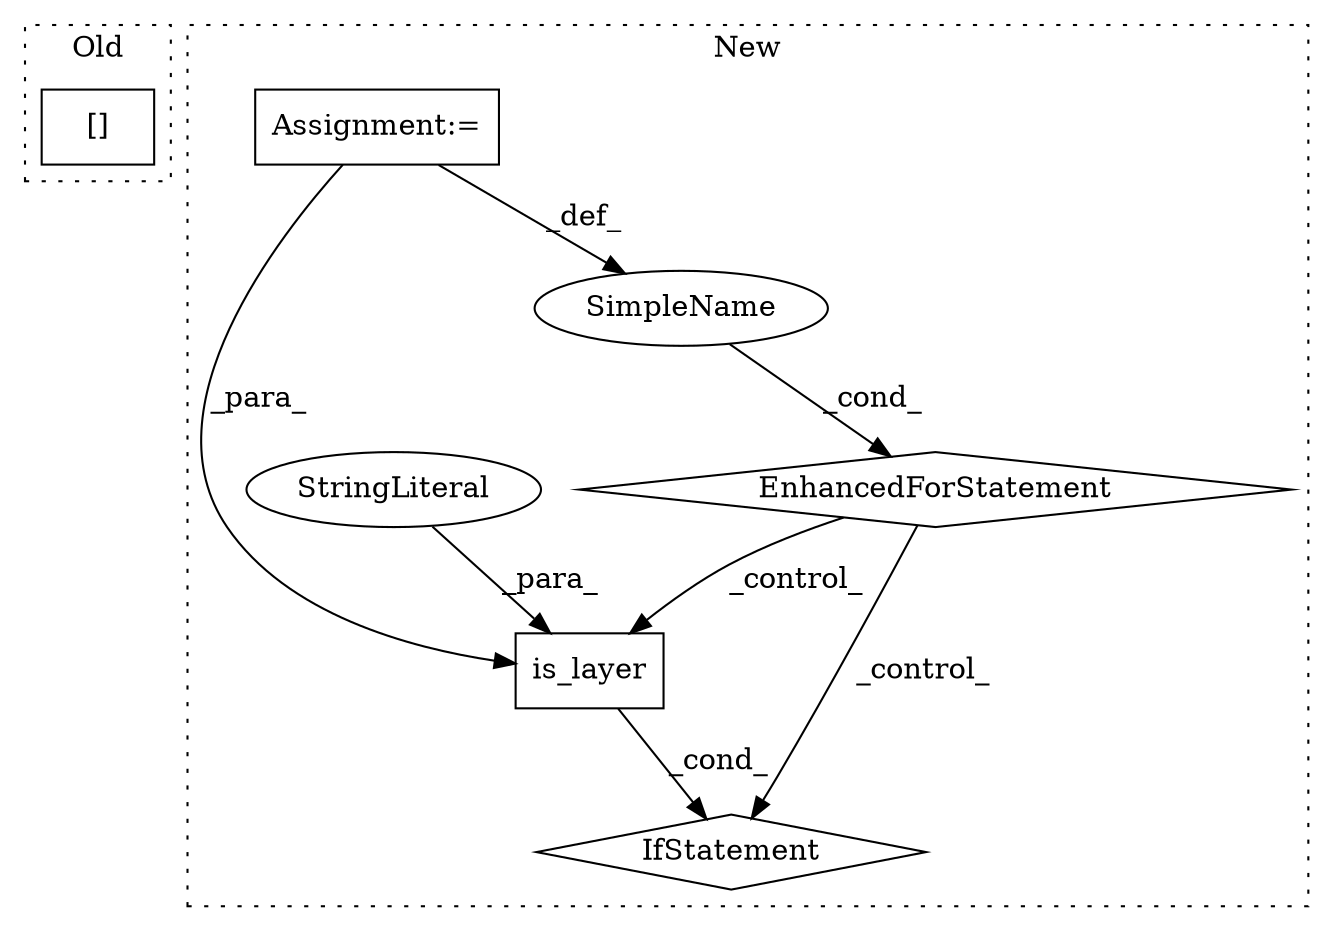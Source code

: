 digraph G {
subgraph cluster0 {
1 [label="[]" a="2" s="521,547" l="17,1" shape="box"];
label = "Old";
style="dotted";
}
subgraph cluster1 {
2 [label="is_layer" a="32" s="715,736" l="9,1" shape="box"];
3 [label="EnhancedForStatement" a="70" s="581,661" l="53,2" shape="diamond"];
4 [label="IfStatement" a="25" s="711,737" l="4,2" shape="diamond"];
5 [label="SimpleName" a="42" s="638" l="8" shape="ellipse"];
6 [label="StringLiteral" a="45" s="730" l="6" shape="ellipse"];
7 [label="Assignment:=" a="7" s="534" l="1" shape="box"];
label = "New";
style="dotted";
}
2 -> 4 [label="_cond_"];
3 -> 4 [label="_control_"];
3 -> 2 [label="_control_"];
5 -> 3 [label="_cond_"];
6 -> 2 [label="_para_"];
7 -> 2 [label="_para_"];
7 -> 5 [label="_def_"];
}